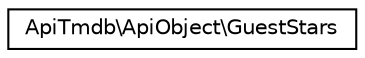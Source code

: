 digraph "Graphical Class Hierarchy"
{
  edge [fontname="Helvetica",fontsize="10",labelfontname="Helvetica",labelfontsize="10"];
  node [fontname="Helvetica",fontsize="10",shape=record];
  rankdir="LR";
  Node0 [label="ApiTmdb\\ApiObject\\GuestStars",height=0.2,width=0.4,color="black", fillcolor="white", style="filled",URL="$classApiTmdb_1_1ApiObject_1_1GuestStars.html"];
}
